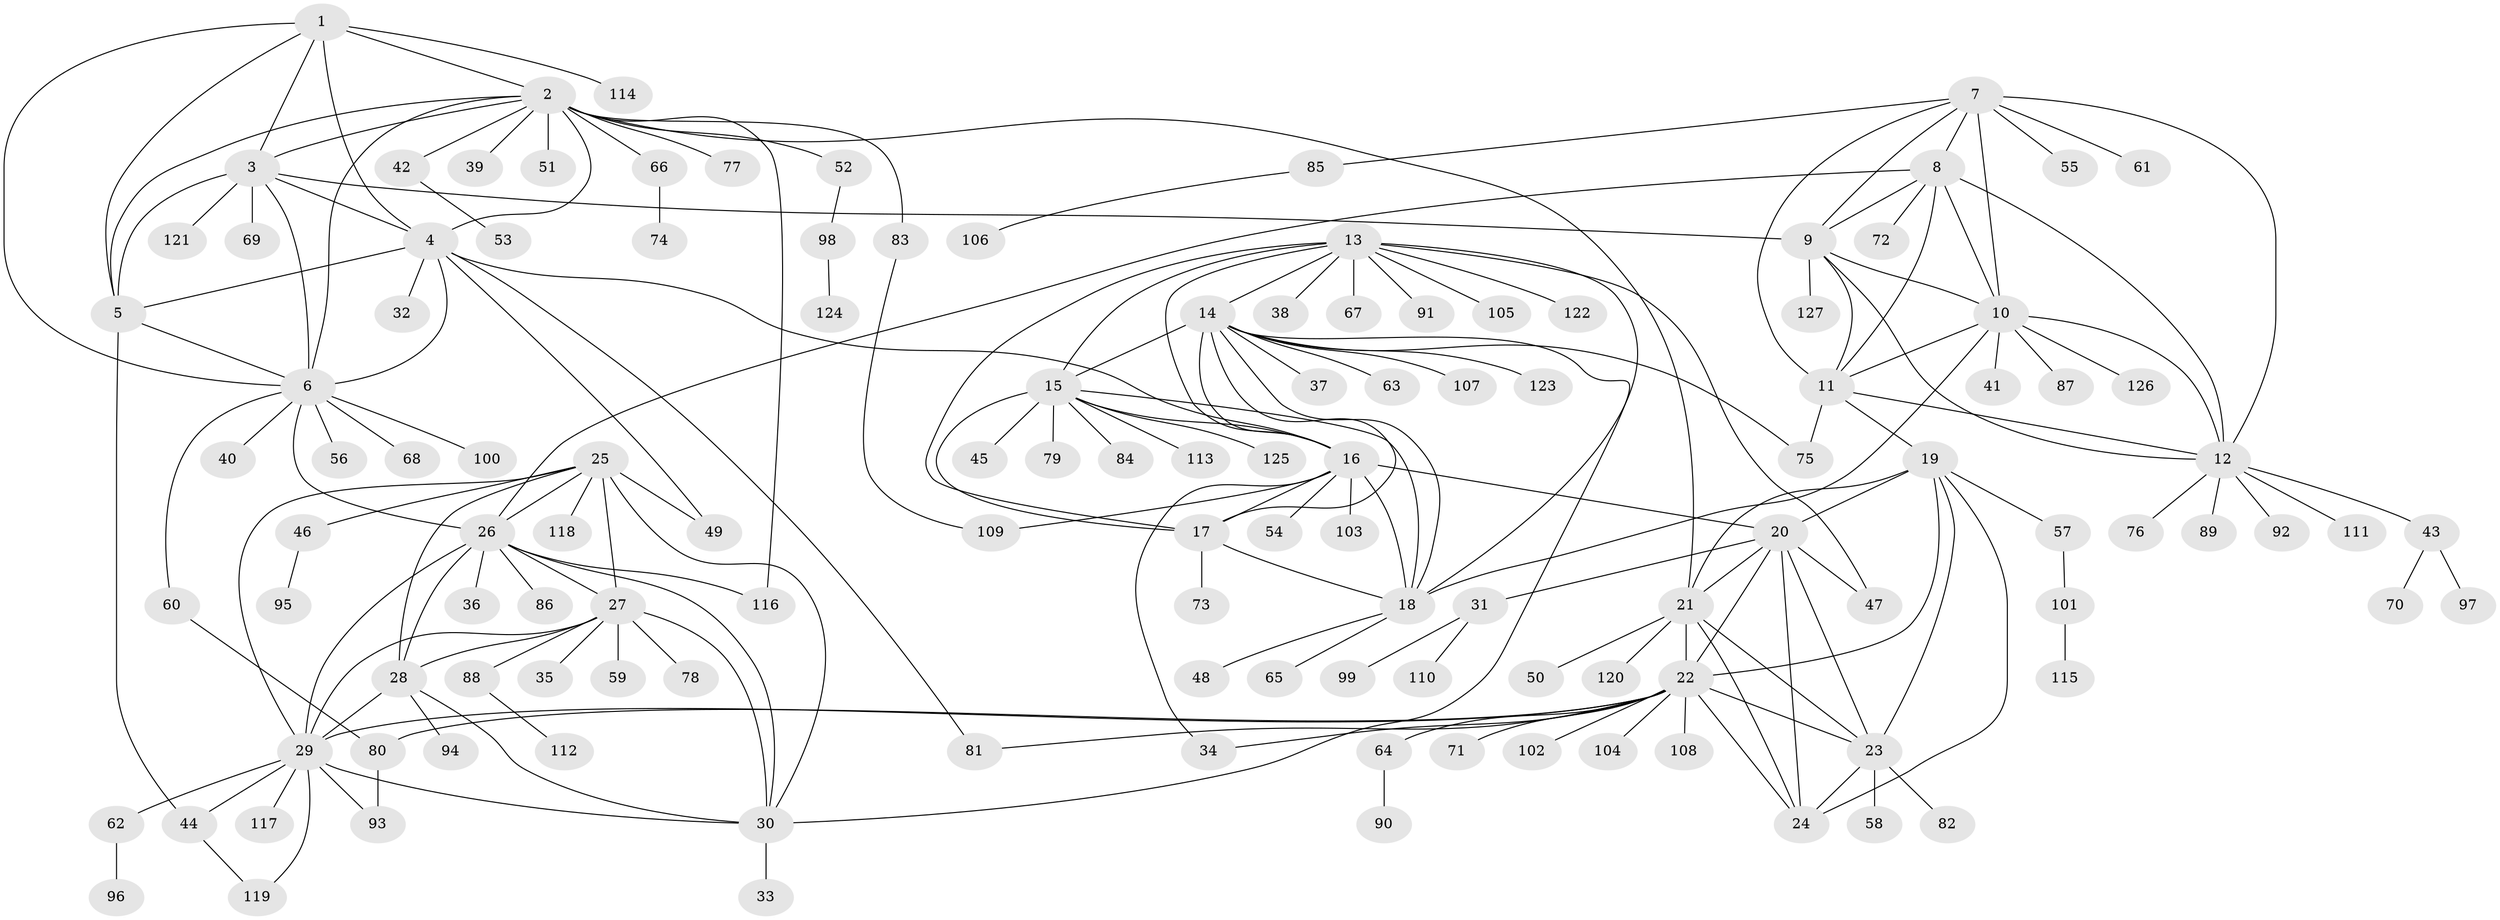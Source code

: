 // Generated by graph-tools (version 1.1) at 2025/55/03/09/25 04:55:51]
// undirected, 127 vertices, 193 edges
graph export_dot {
graph [start="1"]
  node [color=gray90,style=filled];
  1;
  2;
  3;
  4;
  5;
  6;
  7;
  8;
  9;
  10;
  11;
  12;
  13;
  14;
  15;
  16;
  17;
  18;
  19;
  20;
  21;
  22;
  23;
  24;
  25;
  26;
  27;
  28;
  29;
  30;
  31;
  32;
  33;
  34;
  35;
  36;
  37;
  38;
  39;
  40;
  41;
  42;
  43;
  44;
  45;
  46;
  47;
  48;
  49;
  50;
  51;
  52;
  53;
  54;
  55;
  56;
  57;
  58;
  59;
  60;
  61;
  62;
  63;
  64;
  65;
  66;
  67;
  68;
  69;
  70;
  71;
  72;
  73;
  74;
  75;
  76;
  77;
  78;
  79;
  80;
  81;
  82;
  83;
  84;
  85;
  86;
  87;
  88;
  89;
  90;
  91;
  92;
  93;
  94;
  95;
  96;
  97;
  98;
  99;
  100;
  101;
  102;
  103;
  104;
  105;
  106;
  107;
  108;
  109;
  110;
  111;
  112;
  113;
  114;
  115;
  116;
  117;
  118;
  119;
  120;
  121;
  122;
  123;
  124;
  125;
  126;
  127;
  1 -- 2;
  1 -- 3;
  1 -- 4;
  1 -- 5;
  1 -- 6;
  1 -- 114;
  2 -- 3;
  2 -- 4;
  2 -- 5;
  2 -- 6;
  2 -- 21;
  2 -- 39;
  2 -- 42;
  2 -- 51;
  2 -- 52;
  2 -- 66;
  2 -- 77;
  2 -- 83;
  2 -- 116;
  3 -- 4;
  3 -- 5;
  3 -- 6;
  3 -- 9;
  3 -- 69;
  3 -- 121;
  4 -- 5;
  4 -- 6;
  4 -- 16;
  4 -- 32;
  4 -- 49;
  4 -- 81;
  5 -- 6;
  5 -- 44;
  6 -- 26;
  6 -- 40;
  6 -- 56;
  6 -- 60;
  6 -- 68;
  6 -- 100;
  7 -- 8;
  7 -- 9;
  7 -- 10;
  7 -- 11;
  7 -- 12;
  7 -- 55;
  7 -- 61;
  7 -- 85;
  8 -- 9;
  8 -- 10;
  8 -- 11;
  8 -- 12;
  8 -- 26;
  8 -- 72;
  9 -- 10;
  9 -- 11;
  9 -- 12;
  9 -- 127;
  10 -- 11;
  10 -- 12;
  10 -- 18;
  10 -- 41;
  10 -- 87;
  10 -- 126;
  11 -- 12;
  11 -- 19;
  11 -- 75;
  12 -- 43;
  12 -- 76;
  12 -- 89;
  12 -- 92;
  12 -- 111;
  13 -- 14;
  13 -- 15;
  13 -- 16;
  13 -- 17;
  13 -- 18;
  13 -- 38;
  13 -- 47;
  13 -- 67;
  13 -- 91;
  13 -- 105;
  13 -- 122;
  14 -- 15;
  14 -- 16;
  14 -- 17;
  14 -- 18;
  14 -- 30;
  14 -- 37;
  14 -- 63;
  14 -- 75;
  14 -- 107;
  14 -- 123;
  15 -- 16;
  15 -- 17;
  15 -- 18;
  15 -- 45;
  15 -- 79;
  15 -- 84;
  15 -- 113;
  15 -- 125;
  16 -- 17;
  16 -- 18;
  16 -- 20;
  16 -- 34;
  16 -- 54;
  16 -- 103;
  16 -- 109;
  17 -- 18;
  17 -- 73;
  18 -- 48;
  18 -- 65;
  19 -- 20;
  19 -- 21;
  19 -- 22;
  19 -- 23;
  19 -- 24;
  19 -- 57;
  20 -- 21;
  20 -- 22;
  20 -- 23;
  20 -- 24;
  20 -- 31;
  20 -- 47;
  21 -- 22;
  21 -- 23;
  21 -- 24;
  21 -- 50;
  21 -- 120;
  22 -- 23;
  22 -- 24;
  22 -- 29;
  22 -- 34;
  22 -- 64;
  22 -- 71;
  22 -- 80;
  22 -- 81;
  22 -- 102;
  22 -- 104;
  22 -- 108;
  23 -- 24;
  23 -- 58;
  23 -- 82;
  25 -- 26;
  25 -- 27;
  25 -- 28;
  25 -- 29;
  25 -- 30;
  25 -- 46;
  25 -- 49;
  25 -- 118;
  26 -- 27;
  26 -- 28;
  26 -- 29;
  26 -- 30;
  26 -- 36;
  26 -- 86;
  26 -- 116;
  27 -- 28;
  27 -- 29;
  27 -- 30;
  27 -- 35;
  27 -- 59;
  27 -- 78;
  27 -- 88;
  28 -- 29;
  28 -- 30;
  28 -- 94;
  29 -- 30;
  29 -- 44;
  29 -- 62;
  29 -- 93;
  29 -- 117;
  29 -- 119;
  30 -- 33;
  31 -- 99;
  31 -- 110;
  42 -- 53;
  43 -- 70;
  43 -- 97;
  44 -- 119;
  46 -- 95;
  52 -- 98;
  57 -- 101;
  60 -- 80;
  62 -- 96;
  64 -- 90;
  66 -- 74;
  80 -- 93;
  83 -- 109;
  85 -- 106;
  88 -- 112;
  98 -- 124;
  101 -- 115;
}
